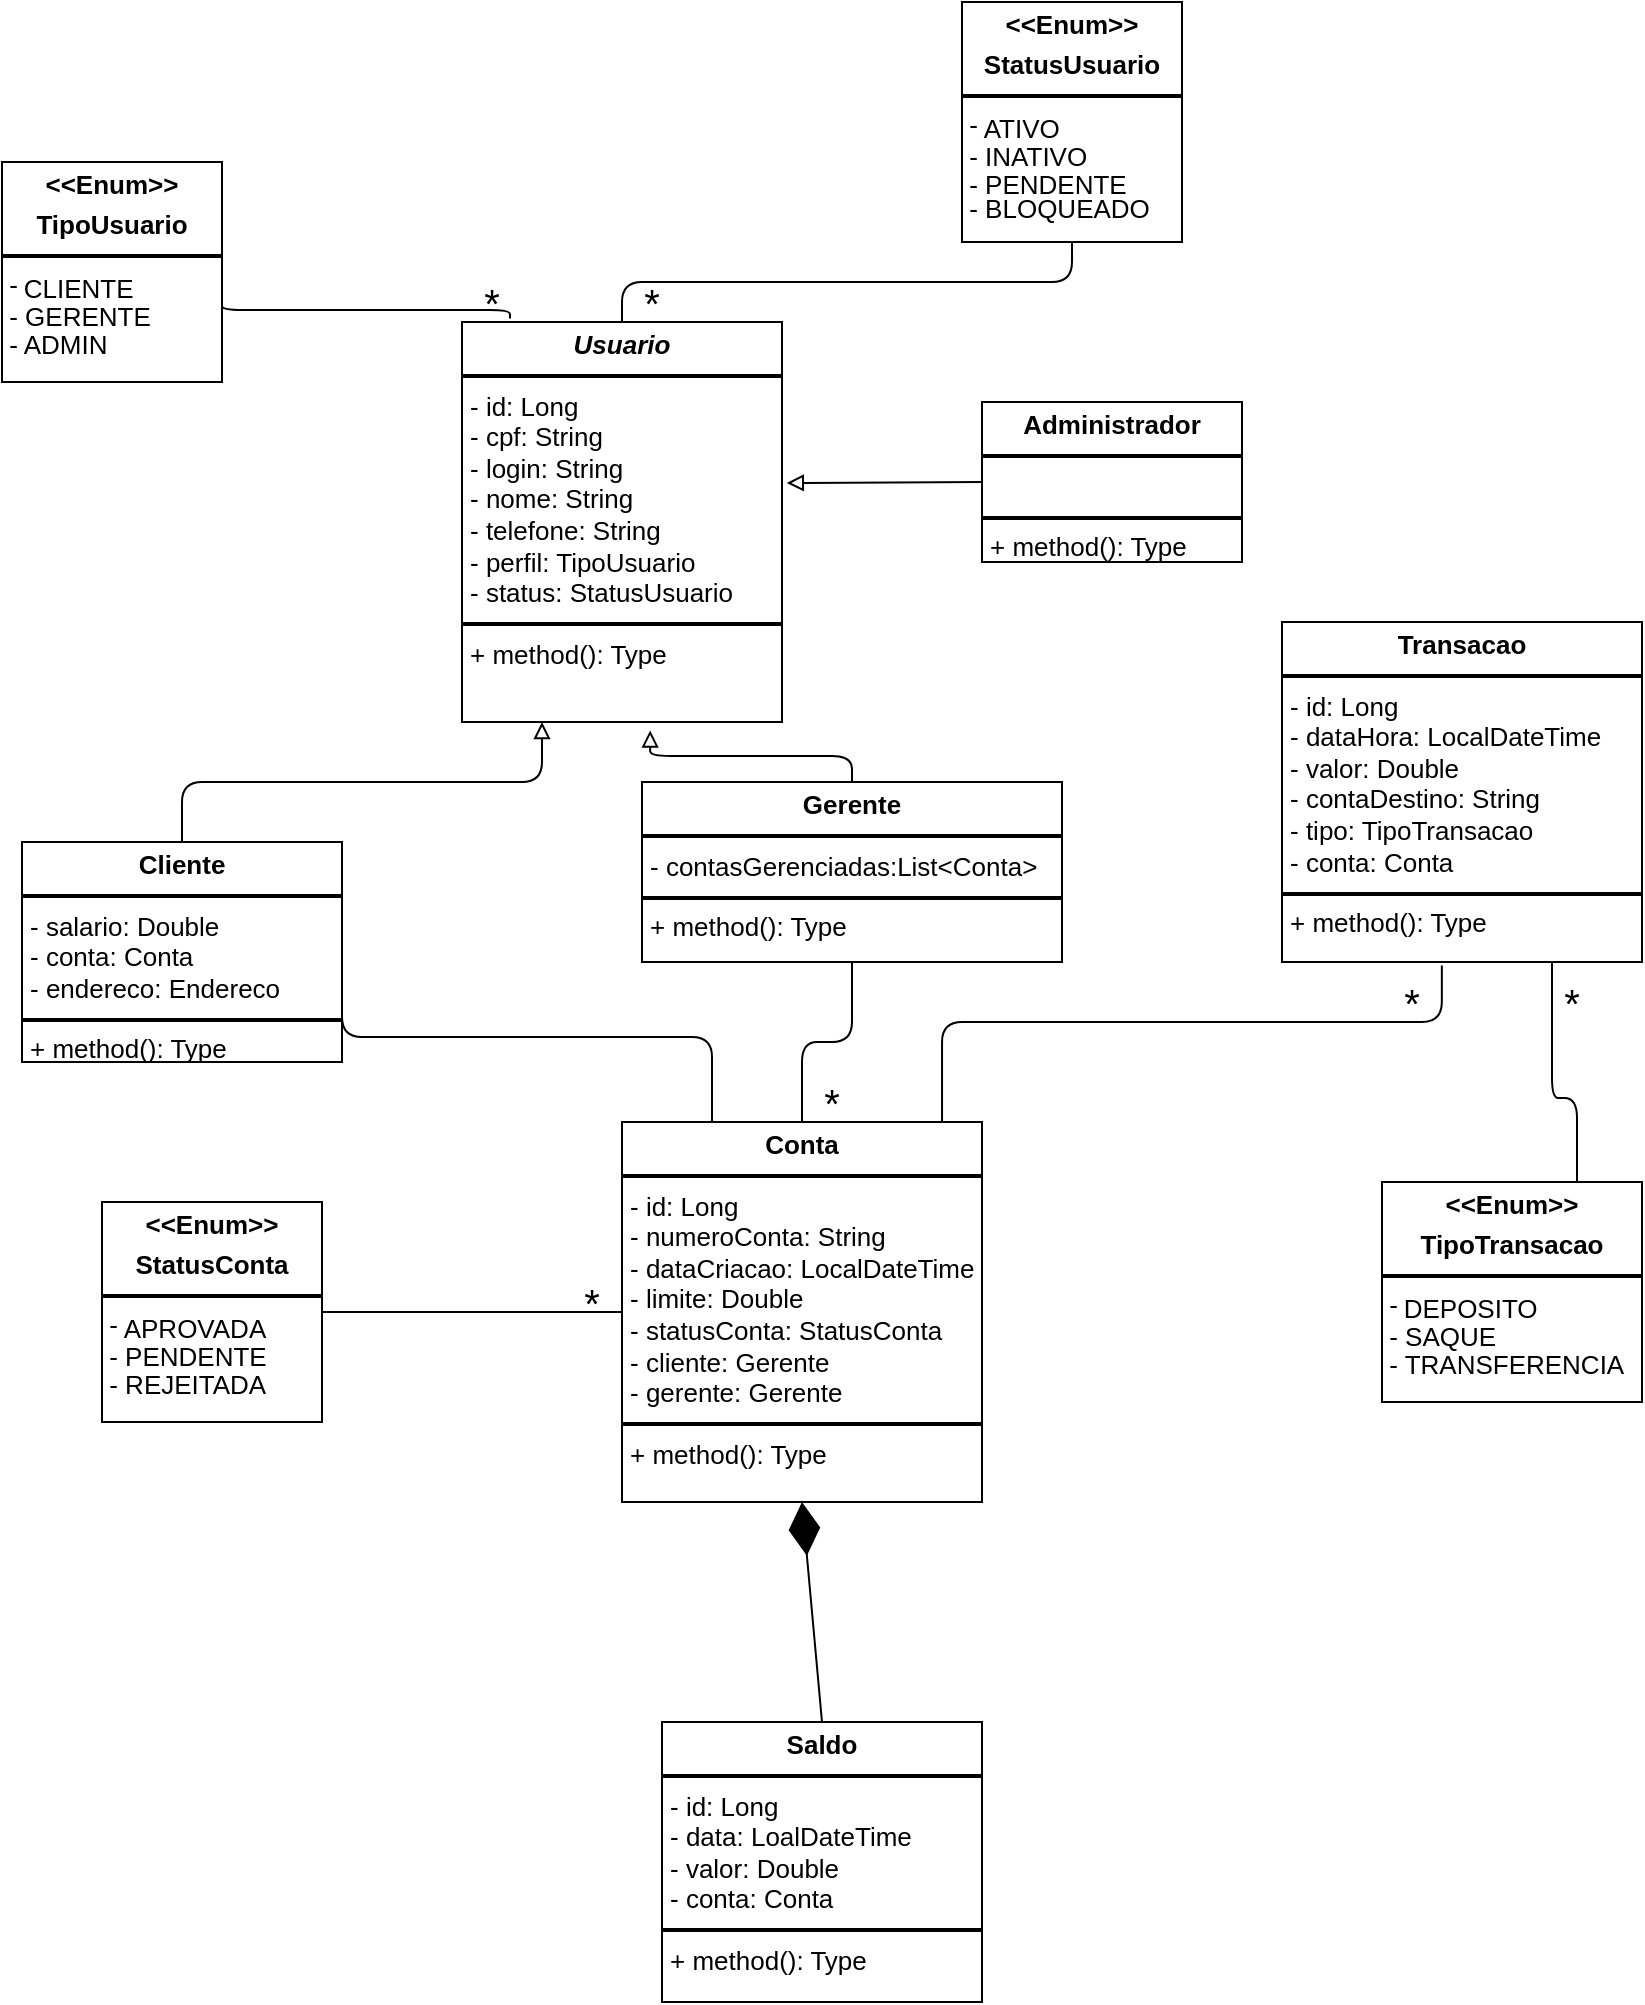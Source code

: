 <mxfile>
    <diagram id="V7t9Fz0y0MlYuK_DUHwc" name="Page-1">
        <mxGraphModel dx="1883" dy="1523" grid="1" gridSize="10" guides="0" tooltips="0" connect="1" arrows="1" fold="1" page="1" pageScale="1" pageWidth="827" pageHeight="1169" background="#FFFFFF" math="0" shadow="0">
            <root>
                <mxCell id="0"/>
                <mxCell id="1" parent="0"/>
                <mxCell id="16" value="&lt;p style=&quot;margin:0px;margin-top:4px;text-align:center;&quot;&gt;&lt;b&gt;&lt;i&gt;Usuario&lt;/i&gt;&lt;/b&gt;&lt;/p&gt;&lt;hr style=&quot;border-style:solid;&quot;&gt;&lt;p style=&quot;margin:0px;margin-left:4px;&quot;&gt;- id: Long&lt;/p&gt;&lt;p style=&quot;margin:0px;margin-left:4px;&quot;&gt;- cpf: String&lt;/p&gt;&lt;p style=&quot;margin:0px;margin-left:4px;&quot;&gt;- login: String&lt;/p&gt;&lt;p style=&quot;margin:0px;margin-left:4px;&quot;&gt;- nome: String&lt;/p&gt;&lt;p style=&quot;margin:0px;margin-left:4px;&quot;&gt;- telefone: String&lt;/p&gt;&lt;p style=&quot;margin:0px;margin-left:4px;&quot;&gt;- perfil: TipoUsuario&lt;/p&gt;&lt;p style=&quot;margin:0px;margin-left:4px;&quot;&gt;- status: StatusUsuario&lt;/p&gt;&lt;hr style=&quot;border-style:solid;&quot;&gt;&lt;p style=&quot;margin:0px;margin-left:4px;&quot;&gt;+ method(): Type&lt;/p&gt;" style="verticalAlign=top;align=left;overflow=fill;html=1;whiteSpace=wrap;fontSize=13;" parent="1" vertex="1">
                    <mxGeometry x="180" y="90" width="160" height="200" as="geometry"/>
                </mxCell>
                <mxCell id="42" value="&lt;p style=&quot;margin:0px;margin-top:4px;text-align:center;&quot;&gt;&lt;b&gt;&amp;lt;&amp;lt;Enum&amp;gt;&amp;gt;&lt;/b&gt;&lt;/p&gt;&lt;p style=&quot;margin:0px;margin-top:4px;text-align:center;&quot;&gt;&lt;b&gt;TipoUsuario&lt;/b&gt;&lt;/p&gt;&lt;hr style=&quot;border-style:solid;&quot;&gt;&lt;div style=&quot;height:2px;&quot;&gt;&amp;nbsp;-&amp;nbsp;&lt;/div&gt;&lt;div style=&quot;height:2px;&quot;&gt;&amp;nbsp; &amp;nbsp;CLIENTE&lt;/div&gt;&lt;div style=&quot;height:2px;&quot;&gt;&lt;br&gt;&lt;/div&gt;&lt;div style=&quot;height:2px;&quot;&gt;&lt;br&gt;&lt;/div&gt;&lt;div style=&quot;height:2px;&quot;&gt;&lt;br&gt;&lt;/div&gt;&lt;div style=&quot;height:2px;&quot;&gt;&amp;nbsp;&lt;/div&gt;&lt;div style=&quot;height:2px;&quot;&gt;&amp;nbsp;&lt;/div&gt;&lt;div style=&quot;height:2px;&quot;&gt;&lt;br&gt;&lt;/div&gt;&lt;div style=&quot;height:2px;&quot;&gt;&amp;nbsp;- GERENTE&lt;/div&gt;&lt;div style=&quot;height:2px;&quot;&gt;&lt;br&gt;&lt;/div&gt;&lt;div style=&quot;height:2px;&quot;&gt;&lt;br&gt;&lt;/div&gt;&lt;div style=&quot;height:2px;&quot;&gt;&amp;nbsp;&lt;/div&gt;&lt;div style=&quot;height:2px;&quot;&gt;&lt;br&gt;&lt;/div&gt;&lt;div style=&quot;height:2px;&quot;&gt;&amp;nbsp;&lt;/div&gt;&lt;div style=&quot;height:2px;&quot;&gt;&lt;br&gt;&lt;/div&gt;&lt;div style=&quot;height:2px;&quot;&gt;&amp;nbsp;- ADMIN&lt;/div&gt;" style="verticalAlign=top;align=left;overflow=fill;html=1;whiteSpace=wrap;fontSize=13;" parent="1" vertex="1">
                    <mxGeometry x="-50" y="10" width="110" height="110" as="geometry"/>
                </mxCell>
                <mxCell id="43" value="&lt;p style=&quot;margin:0px;margin-top:4px;text-align:center;&quot;&gt;&lt;b&gt;&amp;lt;&amp;lt;Enum&amp;gt;&amp;gt;&lt;/b&gt;&lt;/p&gt;&lt;p style=&quot;margin:0px;margin-top:4px;text-align:center;&quot;&gt;&lt;b&gt;StatusUsuario&lt;/b&gt;&lt;/p&gt;&lt;hr style=&quot;border-style:solid;&quot;&gt;&lt;div style=&quot;height:2px;&quot;&gt;&amp;nbsp;-&amp;nbsp;&lt;/div&gt;&lt;div style=&quot;height:2px;&quot;&gt;&amp;nbsp; &amp;nbsp;ATIVO&lt;/div&gt;&lt;div style=&quot;height:2px;&quot;&gt;&lt;br&gt;&lt;/div&gt;&lt;div style=&quot;height:2px;&quot;&gt;&lt;br&gt;&lt;/div&gt;&lt;div style=&quot;height:2px;&quot;&gt;&lt;br&gt;&lt;/div&gt;&lt;div style=&quot;height:2px;&quot;&gt;&amp;nbsp;&lt;/div&gt;&lt;div style=&quot;height:2px;&quot;&gt;&amp;nbsp;&lt;/div&gt;&lt;div style=&quot;height:2px;&quot;&gt;&lt;br&gt;&lt;/div&gt;&lt;div style=&quot;height:2px;&quot;&gt;&amp;nbsp;- INATIVO&lt;/div&gt;&lt;div style=&quot;height:2px;&quot;&gt;&lt;br&gt;&lt;/div&gt;&lt;div style=&quot;height:2px;&quot;&gt;&lt;br&gt;&lt;/div&gt;&lt;div style=&quot;height:2px;&quot;&gt;&amp;nbsp;&lt;/div&gt;&lt;div style=&quot;height:2px;&quot;&gt;&lt;br&gt;&lt;/div&gt;&lt;div style=&quot;height:2px;&quot;&gt;&amp;nbsp;&lt;/div&gt;&lt;div style=&quot;height:2px;&quot;&gt;&lt;br&gt;&lt;/div&gt;&lt;div style=&quot;height:2px;&quot;&gt;&amp;nbsp;- PENDENTE&lt;/div&gt;&lt;div style=&quot;height:2px;&quot;&gt;&lt;br&gt;&lt;/div&gt;&lt;div style=&quot;height:2px;&quot;&gt;&lt;br&gt;&lt;/div&gt;&lt;div style=&quot;height:2px;&quot;&gt;&lt;br&gt;&lt;/div&gt;&lt;div style=&quot;height:2px;&quot;&gt;&amp;nbsp;&lt;/div&gt;&lt;div style=&quot;height:2px;&quot;&gt;&amp;nbsp;&lt;/div&gt;&lt;div style=&quot;height:2px;&quot;&gt;&amp;nbsp;- BLOQUEADO&lt;/div&gt;" style="verticalAlign=top;align=left;overflow=fill;html=1;whiteSpace=wrap;fontSize=13;" parent="1" vertex="1">
                    <mxGeometry x="430" y="-70" width="110" height="120" as="geometry"/>
                </mxCell>
                <mxCell id="45" value="" style="edgeStyle=elbowEdgeStyle;html=1;endArrow=none;elbow=vertical;exitX=0.5;exitY=1;exitDx=0;exitDy=0;entryX=0.5;entryY=0;entryDx=0;entryDy=0;fontSize=13;" parent="1" source="43" target="16" edge="1">
                    <mxGeometry width="160" relative="1" as="geometry">
                        <mxPoint x="230" y="-10" as="sourcePoint"/>
                        <mxPoint x="390" y="-10" as="targetPoint"/>
                    </mxGeometry>
                </mxCell>
                <mxCell id="47" value="" style="edgeStyle=elbowEdgeStyle;html=1;endArrow=none;elbow=vertical;exitX=1;exitY=0.636;exitDx=0;exitDy=0;exitPerimeter=0;entryX=0.15;entryY=-0.009;entryDx=0;entryDy=0;entryPerimeter=0;fontSize=13;" parent="1" source="42" target="16" edge="1">
                    <mxGeometry width="160" relative="1" as="geometry">
                        <mxPoint x="230" y="90" as="sourcePoint"/>
                        <mxPoint x="390" y="90" as="targetPoint"/>
                    </mxGeometry>
                </mxCell>
                <mxCell id="49" value="&lt;font&gt;*&lt;/font&gt;" style="text;html=1;align=center;verticalAlign=middle;whiteSpace=wrap;rounded=0;fontSize=20;" parent="1" vertex="1">
                    <mxGeometry x="180" y="70" width="30" height="20" as="geometry"/>
                </mxCell>
                <mxCell id="50" value="&lt;p style=&quot;margin:0px;margin-top:4px;text-align:center;&quot;&gt;&lt;b&gt;Cliente&lt;/b&gt;&lt;/p&gt;&lt;hr style=&quot;border-style:solid;&quot;&gt;&lt;p style=&quot;margin:0px;margin-left:4px;&quot;&gt;- salario: Double&lt;/p&gt;&lt;p style=&quot;margin:0px;margin-left:4px;&quot;&gt;- conta: Conta&lt;/p&gt;&lt;p style=&quot;margin:0px;margin-left:4px;&quot;&gt;- endereco: Endereco&lt;br&gt;&lt;/p&gt;&lt;hr style=&quot;border-style:solid;&quot;&gt;&lt;p style=&quot;margin:0px;margin-left:4px;&quot;&gt;+ method(): Type&lt;/p&gt;" style="verticalAlign=top;align=left;overflow=fill;html=1;whiteSpace=wrap;fontSize=13;" parent="1" vertex="1">
                    <mxGeometry x="-40" y="350" width="160" height="110" as="geometry"/>
                </mxCell>
                <mxCell id="51" value="" style="endArrow=block;html=1;endFill=0;edgeStyle=elbowEdgeStyle;elbow=vertical;entryX=0.25;entryY=1;entryDx=0;entryDy=0;exitX=0.5;exitY=0;exitDx=0;exitDy=0;fontSize=13;" parent="1" source="50" target="16" edge="1">
                    <mxGeometry width="160" relative="1" as="geometry">
                        <mxPoint x="40" y="300" as="sourcePoint"/>
                        <mxPoint x="200" y="300" as="targetPoint"/>
                    </mxGeometry>
                </mxCell>
                <mxCell id="52" value="&lt;p style=&quot;margin:0px;margin-top:4px;text-align:center;&quot;&gt;&lt;b&gt;Gerente&lt;/b&gt;&lt;/p&gt;&lt;hr style=&quot;border-style:solid;&quot;&gt;&lt;p style=&quot;margin:0px;margin-left:4px;&quot;&gt;- contasGerenciadas:List&amp;lt;Conta&amp;gt;&lt;/p&gt;&lt;hr style=&quot;border-style:solid;&quot;&gt;&lt;p style=&quot;margin:0px;margin-left:4px;&quot;&gt;+ method(): Type&lt;/p&gt;" style="verticalAlign=top;align=left;overflow=fill;html=1;whiteSpace=wrap;fontSize=13;" parent="1" vertex="1">
                    <mxGeometry x="270" y="320" width="210" height="90" as="geometry"/>
                </mxCell>
                <mxCell id="53" value="" style="endArrow=block;html=1;endFill=0;edgeStyle=elbowEdgeStyle;elbow=vertical;entryX=0.588;entryY=1.021;entryDx=0;entryDy=0;entryPerimeter=0;fontSize=13;" parent="1" source="52" target="16" edge="1">
                    <mxGeometry width="160" relative="1" as="geometry">
                        <mxPoint x="130" y="370" as="sourcePoint"/>
                        <mxPoint x="310" y="270" as="targetPoint"/>
                    </mxGeometry>
                </mxCell>
                <mxCell id="54" value="&lt;p style=&quot;margin:0px;margin-top:4px;text-align:center;&quot;&gt;&lt;b&gt;Administrador&lt;/b&gt;&lt;/p&gt;&lt;hr style=&quot;border-style:solid;&quot;&gt;&lt;p style=&quot;margin:0px;margin-left:4px;&quot;&gt;&lt;br&gt;&lt;/p&gt;&lt;hr style=&quot;border-style:solid;&quot;&gt;&lt;p style=&quot;margin:0px;margin-left:4px;&quot;&gt;+ method(): Type&lt;/p&gt;" style="verticalAlign=top;align=left;overflow=fill;html=1;whiteSpace=wrap;fontSize=13;" parent="1" vertex="1">
                    <mxGeometry x="440" y="130" width="130" height="80" as="geometry"/>
                </mxCell>
                <mxCell id="55" value="" style="endArrow=block;html=1;endFill=0;edgeStyle=elbowEdgeStyle;elbow=vertical;exitX=0;exitY=0.5;exitDx=0;exitDy=0;fontSize=13;entryX=1.015;entryY=0.404;entryDx=0;entryDy=0;entryPerimeter=0;" parent="1" source="54" target="16" edge="1">
                    <mxGeometry width="160" relative="1" as="geometry">
                        <mxPoint x="460" y="290" as="sourcePoint"/>
                        <mxPoint x="370" y="210" as="targetPoint"/>
                    </mxGeometry>
                </mxCell>
                <mxCell id="56" value="&lt;p style=&quot;margin:0px;margin-top:4px;text-align:center;&quot;&gt;&lt;b&gt;Conta&lt;/b&gt;&lt;/p&gt;&lt;hr style=&quot;border-style:solid;&quot;&gt;&lt;p style=&quot;margin:0px;margin-left:4px;&quot;&gt;- id: Long&lt;/p&gt;&lt;p style=&quot;margin:0px;margin-left:4px;&quot;&gt;- numeroConta: String&lt;/p&gt;&lt;p style=&quot;margin:0px;margin-left:4px;&quot;&gt;- dataCriacao: LocalDateTime&lt;br&gt;&lt;/p&gt;&lt;p style=&quot;margin:0px;margin-left:4px;&quot;&gt;- limite: Double&lt;/p&gt;&lt;p style=&quot;margin:0px;margin-left:4px;&quot;&gt;- statusConta: StatusConta&lt;/p&gt;&lt;p style=&quot;margin:0px;margin-left:4px;&quot;&gt;- cliente: Gerente&lt;/p&gt;&lt;p style=&quot;margin:0px;margin-left:4px;&quot;&gt;- gerente: Gerente&lt;/p&gt;&lt;hr style=&quot;border-style:solid;&quot;&gt;&lt;p style=&quot;margin:0px;margin-left:4px;&quot;&gt;+ method(): Type&lt;/p&gt;" style="verticalAlign=top;align=left;overflow=fill;html=1;whiteSpace=wrap;fontSize=13;" parent="1" vertex="1">
                    <mxGeometry x="260" y="490" width="180" height="190" as="geometry"/>
                </mxCell>
                <mxCell id="57" value="" style="edgeStyle=elbowEdgeStyle;html=1;endArrow=none;elbow=vertical;exitX=0.5;exitY=1;exitDx=0;exitDy=0;fontSize=13;" parent="1" source="52" target="56" edge="1">
                    <mxGeometry width="160" relative="1" as="geometry">
                        <mxPoint x="410" y="440" as="sourcePoint"/>
                        <mxPoint x="554" y="449" as="targetPoint"/>
                    </mxGeometry>
                </mxCell>
                <mxCell id="58" value="" style="edgeStyle=elbowEdgeStyle;html=1;endArrow=none;elbow=vertical;exitX=1;exitY=0.5;exitDx=0;exitDy=0;entryX=0.25;entryY=0;entryDx=0;entryDy=0;fontSize=13;" parent="1" source="50" target="56" edge="1">
                    <mxGeometry width="160" relative="1" as="geometry">
                        <mxPoint x="80" y="510" as="sourcePoint"/>
                        <mxPoint x="224" y="519" as="targetPoint"/>
                    </mxGeometry>
                </mxCell>
                <mxCell id="59" value="&lt;font&gt;*&lt;/font&gt;" style="text;html=1;align=center;verticalAlign=middle;whiteSpace=wrap;rounded=0;fontSize=20;" parent="1" vertex="1">
                    <mxGeometry x="260" y="70" width="30" height="20" as="geometry"/>
                </mxCell>
                <mxCell id="60" value="&lt;font&gt;*&lt;/font&gt;" style="text;html=1;align=center;verticalAlign=middle;whiteSpace=wrap;rounded=0;fontSize=20;" parent="1" vertex="1">
                    <mxGeometry x="350" y="470" width="30" height="20" as="geometry"/>
                </mxCell>
                <mxCell id="61" value="&lt;p style=&quot;margin:0px;margin-top:4px;text-align:center;&quot;&gt;&lt;b&gt;&amp;lt;&amp;lt;Enum&amp;gt;&amp;gt;&lt;/b&gt;&lt;/p&gt;&lt;p style=&quot;margin:0px;margin-top:4px;text-align:center;&quot;&gt;&lt;b&gt;StatusConta&lt;/b&gt;&lt;/p&gt;&lt;hr style=&quot;border-style:solid;&quot;&gt;&lt;div style=&quot;height:2px;&quot;&gt;&amp;nbsp;-&amp;nbsp;&lt;/div&gt;&lt;div style=&quot;height:2px;&quot;&gt;&amp;nbsp; &amp;nbsp;APROVADA&lt;/div&gt;&lt;div style=&quot;height:2px;&quot;&gt;&lt;br&gt;&lt;/div&gt;&lt;div style=&quot;height:2px;&quot;&gt;&lt;br&gt;&lt;/div&gt;&lt;div style=&quot;height:2px;&quot;&gt;&lt;br&gt;&lt;/div&gt;&lt;div style=&quot;height:2px;&quot;&gt;&amp;nbsp;&lt;/div&gt;&lt;div style=&quot;height:2px;&quot;&gt;&amp;nbsp;&lt;/div&gt;&lt;div style=&quot;height:2px;&quot;&gt;&lt;br&gt;&lt;/div&gt;&lt;div style=&quot;height:2px;&quot;&gt;&amp;nbsp;- PENDENTE&lt;/div&gt;&lt;div style=&quot;height:2px;&quot;&gt;&lt;br&gt;&lt;/div&gt;&lt;div style=&quot;height:2px;&quot;&gt;&lt;br&gt;&lt;/div&gt;&lt;div style=&quot;height:2px;&quot;&gt;&amp;nbsp;&lt;/div&gt;&lt;div style=&quot;height:2px;&quot;&gt;&lt;br&gt;&lt;/div&gt;&lt;div style=&quot;height:2px;&quot;&gt;&amp;nbsp;&lt;/div&gt;&lt;div style=&quot;height:2px;&quot;&gt;&lt;br&gt;&lt;/div&gt;&lt;div style=&quot;height:2px;&quot;&gt;&amp;nbsp;- REJEITADA&lt;/div&gt;" style="verticalAlign=top;align=left;overflow=fill;html=1;whiteSpace=wrap;fontSize=13;" parent="1" vertex="1">
                    <mxGeometry y="530" width="110" height="110" as="geometry"/>
                </mxCell>
                <mxCell id="62" value="" style="edgeStyle=elbowEdgeStyle;html=1;endArrow=none;elbow=vertical;fontSize=13;" parent="1" source="61" target="56" edge="1">
                    <mxGeometry width="160" relative="1" as="geometry">
                        <mxPoint x="60" y="510" as="sourcePoint"/>
                        <mxPoint x="180" y="500" as="targetPoint"/>
                    </mxGeometry>
                </mxCell>
                <mxCell id="63" value="&lt;font&gt;*&lt;/font&gt;" style="text;html=1;align=center;verticalAlign=middle;whiteSpace=wrap;rounded=0;fontSize=20;" parent="1" vertex="1">
                    <mxGeometry x="230" y="570" width="30" height="20" as="geometry"/>
                </mxCell>
                <mxCell id="65" value="&lt;p style=&quot;margin:0px;margin-top:4px;text-align:center;&quot;&gt;&lt;b&gt;Transacao&lt;/b&gt;&lt;/p&gt;&lt;hr style=&quot;border-style:solid;&quot;&gt;&lt;p style=&quot;margin:0px;margin-left:4px;&quot;&gt;- id: Long&lt;/p&gt;&lt;p style=&quot;margin:0px;margin-left:4px;&quot;&gt;- dataHora: LocalDateTime&lt;/p&gt;&lt;p style=&quot;margin:0px;margin-left:4px;&quot;&gt;- valor: Double&lt;/p&gt;&lt;p style=&quot;margin:0px;margin-left:4px;&quot;&gt;- contaDestino: String&amp;nbsp;&lt;/p&gt;&lt;p style=&quot;margin:0px;margin-left:4px;&quot;&gt;- tipo: TipoTransacao&amp;nbsp;&lt;/p&gt;&lt;p style=&quot;margin:0px;margin-left:4px;&quot;&gt;- conta: Conta&lt;/p&gt;&lt;hr style=&quot;border-style:solid;&quot;&gt;&lt;p style=&quot;margin:0px;margin-left:4px;&quot;&gt;+ method(): Type&lt;/p&gt;" style="verticalAlign=top;align=left;overflow=fill;html=1;whiteSpace=wrap;fontSize=13;" parent="1" vertex="1">
                    <mxGeometry x="590" y="240" width="180" height="170" as="geometry"/>
                </mxCell>
                <mxCell id="66" value="" style="edgeStyle=elbowEdgeStyle;html=1;endArrow=none;elbow=vertical;fontSize=13;entryX=0.444;entryY=1.01;entryDx=0;entryDy=0;entryPerimeter=0;exitX=0.889;exitY=0;exitDx=0;exitDy=0;exitPerimeter=0;" parent="1" source="56" target="65" edge="1">
                    <mxGeometry width="160" relative="1" as="geometry">
                        <mxPoint x="440" y="470" as="sourcePoint"/>
                        <mxPoint x="760" y="565" as="targetPoint"/>
                        <Array as="points">
                            <mxPoint x="560" y="440"/>
                        </Array>
                    </mxGeometry>
                </mxCell>
                <mxCell id="67" value="&lt;font&gt;*&lt;/font&gt;" style="text;html=1;align=center;verticalAlign=middle;whiteSpace=wrap;rounded=0;fontSize=20;" parent="1" vertex="1">
                    <mxGeometry x="640" y="420" width="30" height="20" as="geometry"/>
                </mxCell>
                <mxCell id="68" value="&lt;p style=&quot;margin:0px;margin-top:4px;text-align:center;&quot;&gt;&lt;b&gt;&amp;lt;&amp;lt;Enum&amp;gt;&amp;gt;&lt;/b&gt;&lt;/p&gt;&lt;p style=&quot;margin:0px;margin-top:4px;text-align:center;&quot;&gt;&lt;b&gt;TipoTransacao&lt;/b&gt;&lt;/p&gt;&lt;hr style=&quot;border-style:solid;&quot;&gt;&lt;div style=&quot;height:2px;&quot;&gt;&amp;nbsp;-&amp;nbsp;&lt;/div&gt;&lt;div style=&quot;height:2px;&quot;&gt;&amp;nbsp; &amp;nbsp;DEPOSITO&lt;/div&gt;&lt;div style=&quot;height:2px;&quot;&gt;&lt;br&gt;&lt;/div&gt;&lt;div style=&quot;height:2px;&quot;&gt;&lt;br&gt;&lt;/div&gt;&lt;div style=&quot;height:2px;&quot;&gt;&lt;br&gt;&lt;/div&gt;&lt;div style=&quot;height:2px;&quot;&gt;&amp;nbsp;&lt;/div&gt;&lt;div style=&quot;height:2px;&quot;&gt;&amp;nbsp;&lt;/div&gt;&lt;div style=&quot;height:2px;&quot;&gt;&lt;br&gt;&lt;/div&gt;&lt;div style=&quot;height:2px;&quot;&gt;&amp;nbsp;- SAQUE&lt;/div&gt;&lt;div style=&quot;height:2px;&quot;&gt;&lt;br&gt;&lt;/div&gt;&lt;div style=&quot;height:2px;&quot;&gt;&lt;br&gt;&lt;/div&gt;&lt;div style=&quot;height:2px;&quot;&gt;&amp;nbsp;&lt;/div&gt;&lt;div style=&quot;height:2px;&quot;&gt;&lt;br&gt;&lt;/div&gt;&lt;div style=&quot;height:2px;&quot;&gt;&amp;nbsp;&lt;/div&gt;&lt;div style=&quot;height:2px;&quot;&gt;&lt;br&gt;&lt;/div&gt;&lt;div style=&quot;height:2px;&quot;&gt;&amp;nbsp;- TRANSFERENCIA&lt;/div&gt;" style="verticalAlign=top;align=left;overflow=fill;html=1;whiteSpace=wrap;fontSize=13;" parent="1" vertex="1">
                    <mxGeometry x="640" y="520" width="130" height="110" as="geometry"/>
                </mxCell>
                <mxCell id="69" value="" style="edgeStyle=elbowEdgeStyle;html=1;endArrow=none;elbow=vertical;fontSize=13;entryX=0.75;entryY=1;entryDx=0;entryDy=0;exitX=0.75;exitY=0;exitDx=0;exitDy=0;" parent="1" source="68" target="65" edge="1">
                    <mxGeometry width="160" relative="1" as="geometry">
                        <mxPoint x="530" y="528" as="sourcePoint"/>
                        <mxPoint x="780" y="450" as="targetPoint"/>
                        <Array as="points">
                            <mxPoint x="670" y="478"/>
                        </Array>
                    </mxGeometry>
                </mxCell>
                <mxCell id="70" value="&lt;font&gt;*&lt;/font&gt;" style="text;html=1;align=center;verticalAlign=middle;whiteSpace=wrap;rounded=0;fontSize=20;" parent="1" vertex="1">
                    <mxGeometry x="720" y="420" width="30" height="20" as="geometry"/>
                </mxCell>
                <mxCell id="71" value="&lt;p style=&quot;margin:0px;margin-top:4px;text-align:center;&quot;&gt;&lt;b&gt;Saldo&lt;/b&gt;&lt;/p&gt;&lt;hr style=&quot;border-style:solid;&quot;&gt;&lt;p style=&quot;margin:0px;margin-left:4px;&quot;&gt;- id: Long&lt;/p&gt;&lt;p style=&quot;margin:0px;margin-left:4px;&quot;&gt;- data: LoalDateTime&lt;/p&gt;&lt;p style=&quot;margin:0px;margin-left:4px;&quot;&gt;- valor: Double&lt;/p&gt;&lt;p style=&quot;margin:0px;margin-left:4px;&quot;&gt;- conta: Conta&lt;/p&gt;&lt;hr style=&quot;border-style:solid;&quot;&gt;&lt;p style=&quot;margin:0px;margin-left:4px;&quot;&gt;+ method(): Type&lt;/p&gt;" style="verticalAlign=top;align=left;overflow=fill;html=1;whiteSpace=wrap;fontSize=13;" parent="1" vertex="1">
                    <mxGeometry x="280" y="790" width="160" height="140" as="geometry"/>
                </mxCell>
                <mxCell id="72" value="" style="endArrow=diamondThin;endFill=1;endSize=24;html=1;exitX=0.5;exitY=0;exitDx=0;exitDy=0;entryX=0.5;entryY=1;entryDx=0;entryDy=0;" parent="1" source="71" target="56" edge="1">
                    <mxGeometry width="160" relative="1" as="geometry">
                        <mxPoint x="100" y="720" as="sourcePoint"/>
                        <mxPoint x="260" y="720" as="targetPoint"/>
                    </mxGeometry>
                </mxCell>
            </root>
        </mxGraphModel>
    </diagram>
</mxfile>
